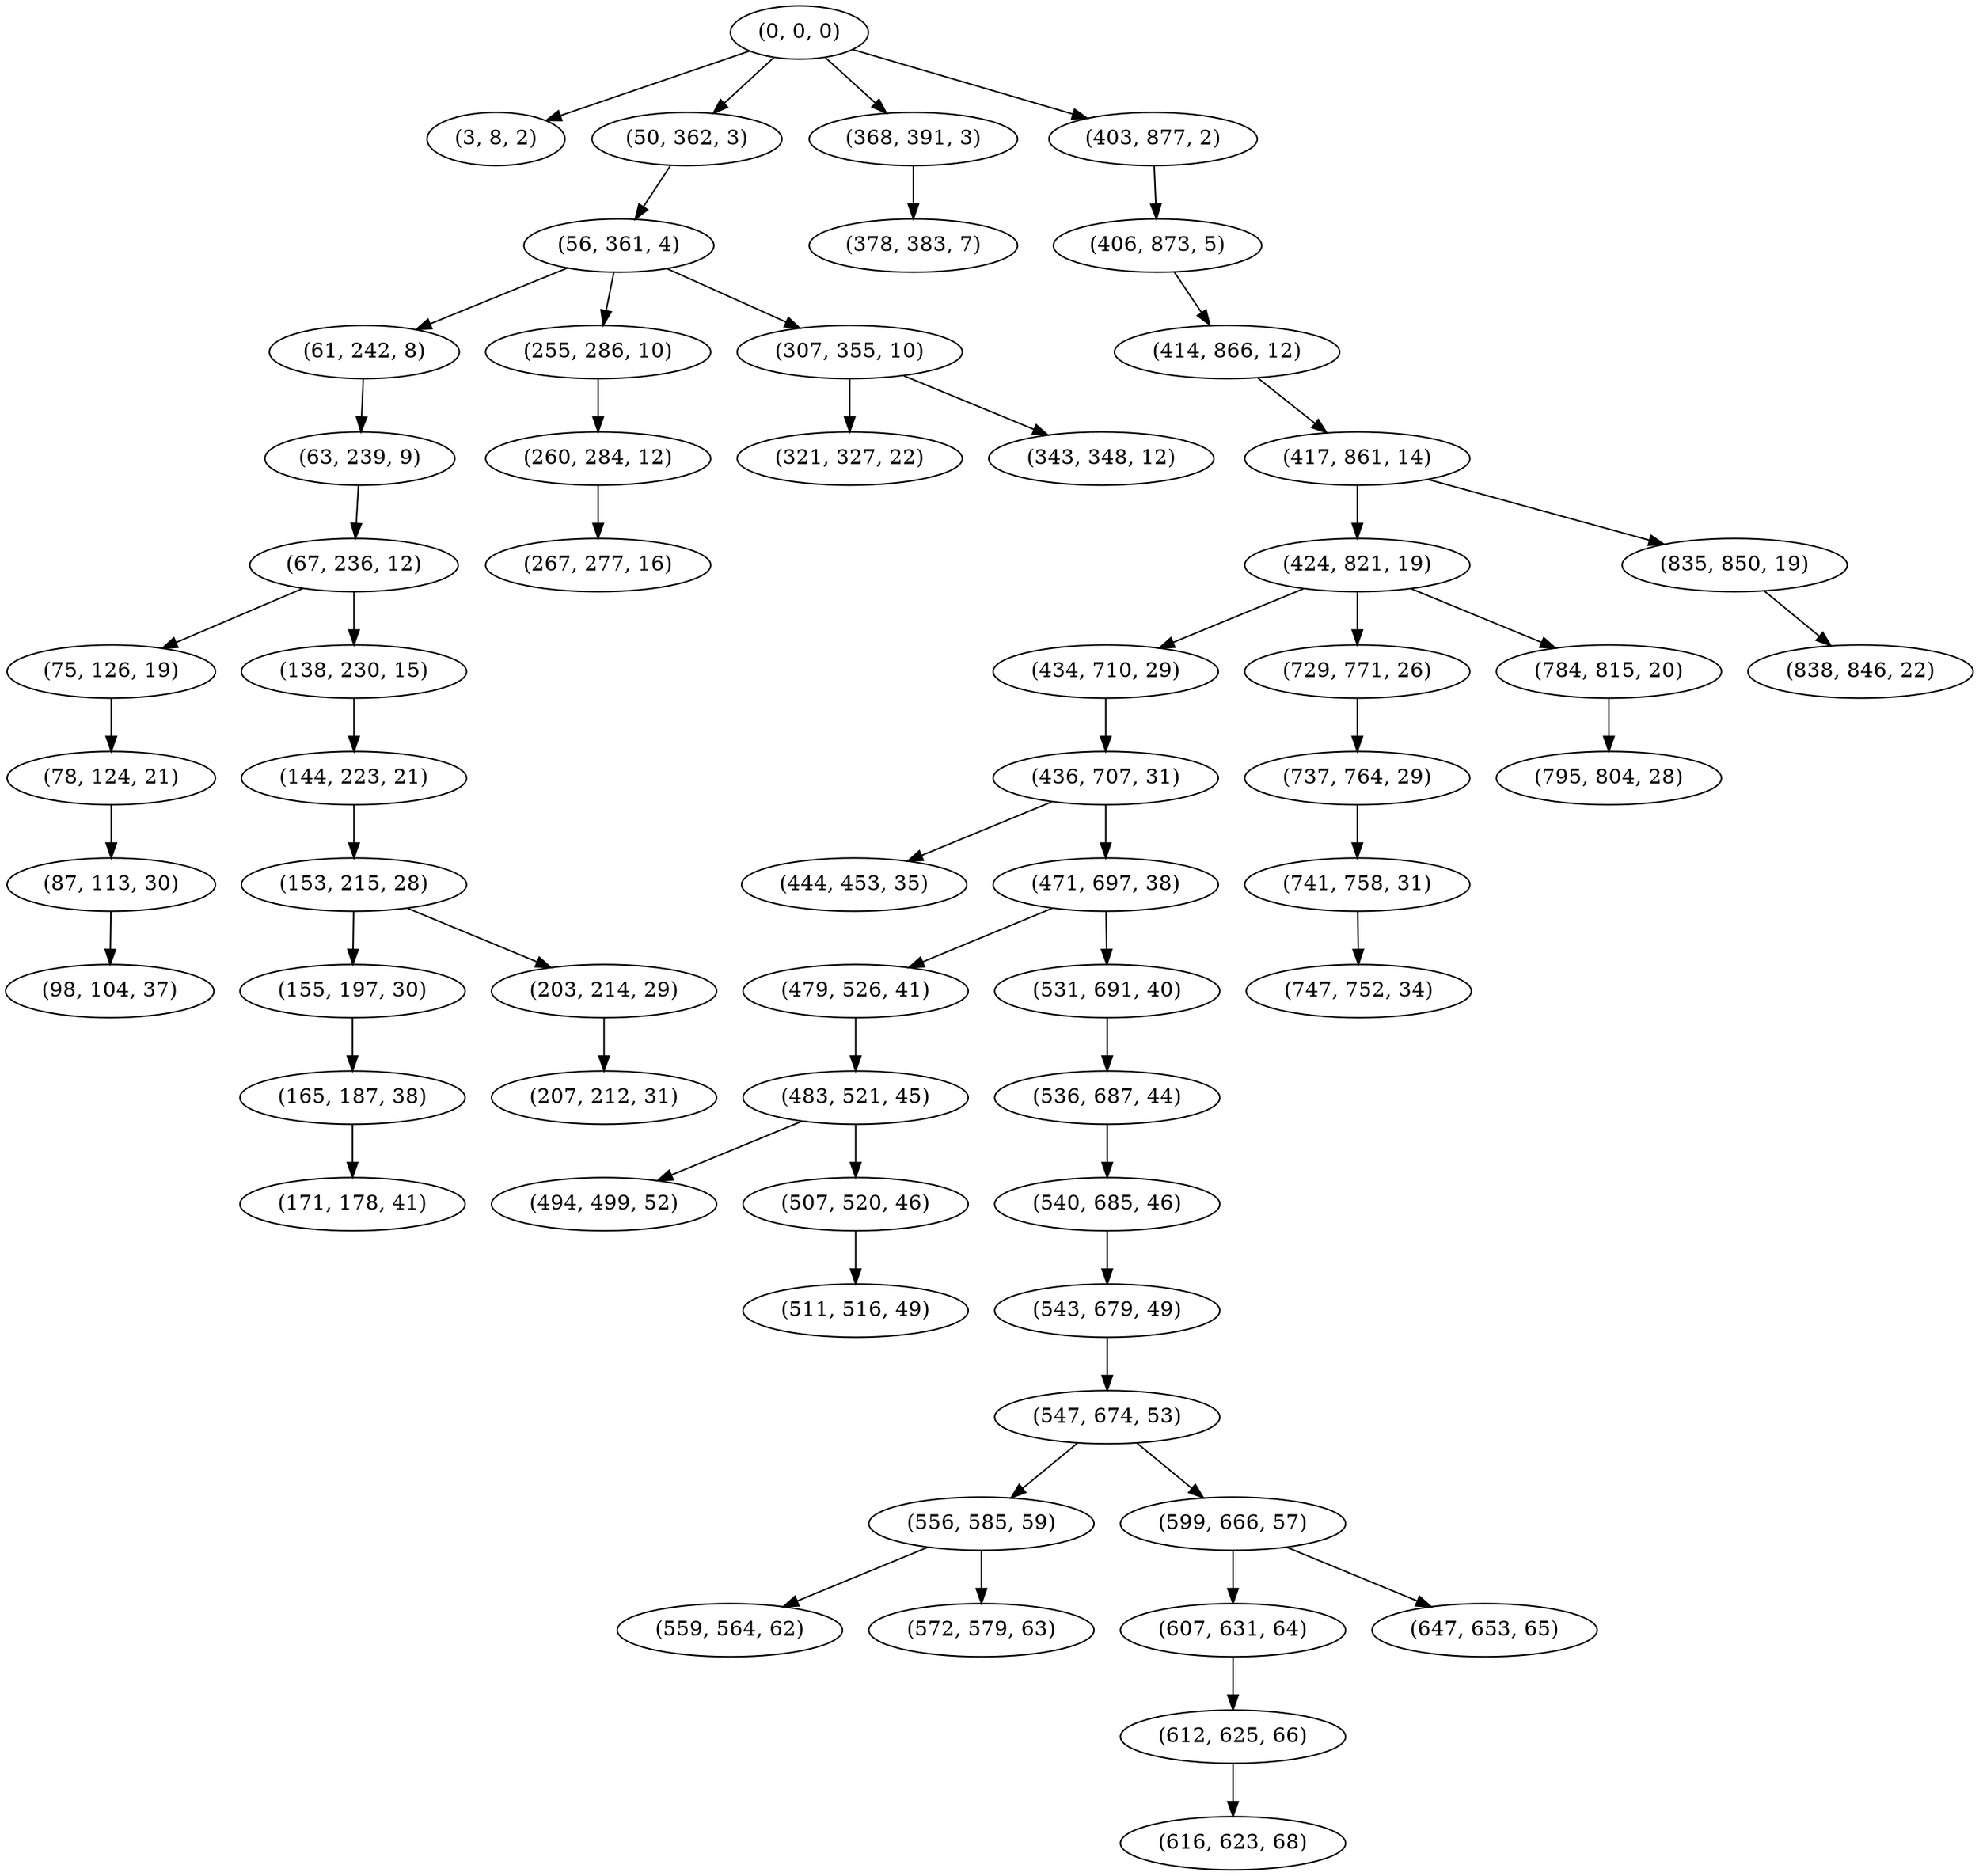 digraph tree {
    "(0, 0, 0)";
    "(3, 8, 2)";
    "(50, 362, 3)";
    "(56, 361, 4)";
    "(61, 242, 8)";
    "(63, 239, 9)";
    "(67, 236, 12)";
    "(75, 126, 19)";
    "(78, 124, 21)";
    "(87, 113, 30)";
    "(98, 104, 37)";
    "(138, 230, 15)";
    "(144, 223, 21)";
    "(153, 215, 28)";
    "(155, 197, 30)";
    "(165, 187, 38)";
    "(171, 178, 41)";
    "(203, 214, 29)";
    "(207, 212, 31)";
    "(255, 286, 10)";
    "(260, 284, 12)";
    "(267, 277, 16)";
    "(307, 355, 10)";
    "(321, 327, 22)";
    "(343, 348, 12)";
    "(368, 391, 3)";
    "(378, 383, 7)";
    "(403, 877, 2)";
    "(406, 873, 5)";
    "(414, 866, 12)";
    "(417, 861, 14)";
    "(424, 821, 19)";
    "(434, 710, 29)";
    "(436, 707, 31)";
    "(444, 453, 35)";
    "(471, 697, 38)";
    "(479, 526, 41)";
    "(483, 521, 45)";
    "(494, 499, 52)";
    "(507, 520, 46)";
    "(511, 516, 49)";
    "(531, 691, 40)";
    "(536, 687, 44)";
    "(540, 685, 46)";
    "(543, 679, 49)";
    "(547, 674, 53)";
    "(556, 585, 59)";
    "(559, 564, 62)";
    "(572, 579, 63)";
    "(599, 666, 57)";
    "(607, 631, 64)";
    "(612, 625, 66)";
    "(616, 623, 68)";
    "(647, 653, 65)";
    "(729, 771, 26)";
    "(737, 764, 29)";
    "(741, 758, 31)";
    "(747, 752, 34)";
    "(784, 815, 20)";
    "(795, 804, 28)";
    "(835, 850, 19)";
    "(838, 846, 22)";
    "(0, 0, 0)" -> "(3, 8, 2)";
    "(0, 0, 0)" -> "(50, 362, 3)";
    "(0, 0, 0)" -> "(368, 391, 3)";
    "(0, 0, 0)" -> "(403, 877, 2)";
    "(50, 362, 3)" -> "(56, 361, 4)";
    "(56, 361, 4)" -> "(61, 242, 8)";
    "(56, 361, 4)" -> "(255, 286, 10)";
    "(56, 361, 4)" -> "(307, 355, 10)";
    "(61, 242, 8)" -> "(63, 239, 9)";
    "(63, 239, 9)" -> "(67, 236, 12)";
    "(67, 236, 12)" -> "(75, 126, 19)";
    "(67, 236, 12)" -> "(138, 230, 15)";
    "(75, 126, 19)" -> "(78, 124, 21)";
    "(78, 124, 21)" -> "(87, 113, 30)";
    "(87, 113, 30)" -> "(98, 104, 37)";
    "(138, 230, 15)" -> "(144, 223, 21)";
    "(144, 223, 21)" -> "(153, 215, 28)";
    "(153, 215, 28)" -> "(155, 197, 30)";
    "(153, 215, 28)" -> "(203, 214, 29)";
    "(155, 197, 30)" -> "(165, 187, 38)";
    "(165, 187, 38)" -> "(171, 178, 41)";
    "(203, 214, 29)" -> "(207, 212, 31)";
    "(255, 286, 10)" -> "(260, 284, 12)";
    "(260, 284, 12)" -> "(267, 277, 16)";
    "(307, 355, 10)" -> "(321, 327, 22)";
    "(307, 355, 10)" -> "(343, 348, 12)";
    "(368, 391, 3)" -> "(378, 383, 7)";
    "(403, 877, 2)" -> "(406, 873, 5)";
    "(406, 873, 5)" -> "(414, 866, 12)";
    "(414, 866, 12)" -> "(417, 861, 14)";
    "(417, 861, 14)" -> "(424, 821, 19)";
    "(417, 861, 14)" -> "(835, 850, 19)";
    "(424, 821, 19)" -> "(434, 710, 29)";
    "(424, 821, 19)" -> "(729, 771, 26)";
    "(424, 821, 19)" -> "(784, 815, 20)";
    "(434, 710, 29)" -> "(436, 707, 31)";
    "(436, 707, 31)" -> "(444, 453, 35)";
    "(436, 707, 31)" -> "(471, 697, 38)";
    "(471, 697, 38)" -> "(479, 526, 41)";
    "(471, 697, 38)" -> "(531, 691, 40)";
    "(479, 526, 41)" -> "(483, 521, 45)";
    "(483, 521, 45)" -> "(494, 499, 52)";
    "(483, 521, 45)" -> "(507, 520, 46)";
    "(507, 520, 46)" -> "(511, 516, 49)";
    "(531, 691, 40)" -> "(536, 687, 44)";
    "(536, 687, 44)" -> "(540, 685, 46)";
    "(540, 685, 46)" -> "(543, 679, 49)";
    "(543, 679, 49)" -> "(547, 674, 53)";
    "(547, 674, 53)" -> "(556, 585, 59)";
    "(547, 674, 53)" -> "(599, 666, 57)";
    "(556, 585, 59)" -> "(559, 564, 62)";
    "(556, 585, 59)" -> "(572, 579, 63)";
    "(599, 666, 57)" -> "(607, 631, 64)";
    "(599, 666, 57)" -> "(647, 653, 65)";
    "(607, 631, 64)" -> "(612, 625, 66)";
    "(612, 625, 66)" -> "(616, 623, 68)";
    "(729, 771, 26)" -> "(737, 764, 29)";
    "(737, 764, 29)" -> "(741, 758, 31)";
    "(741, 758, 31)" -> "(747, 752, 34)";
    "(784, 815, 20)" -> "(795, 804, 28)";
    "(835, 850, 19)" -> "(838, 846, 22)";
}

